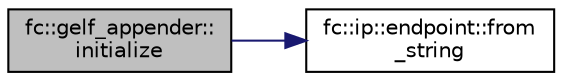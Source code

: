 digraph "fc::gelf_appender::initialize"
{
  edge [fontname="Helvetica",fontsize="10",labelfontname="Helvetica",labelfontsize="10"];
  node [fontname="Helvetica",fontsize="10",shape=record];
  rankdir="LR";
  Node0 [label="fc::gelf_appender::\linitialize",height=0.2,width=0.4,color="black", fillcolor="grey75", style="filled", fontcolor="black"];
  Node0 -> Node1 [color="midnightblue",fontsize="10",style="solid"];
  Node1 [label="fc::ip::endpoint::from\l_string",height=0.2,width=0.4,color="black", fillcolor="white", style="filled",URL="$classfc_1_1ip_1_1endpoint.html#a80c154405619b208c9d057d2c91958c9"];
}
